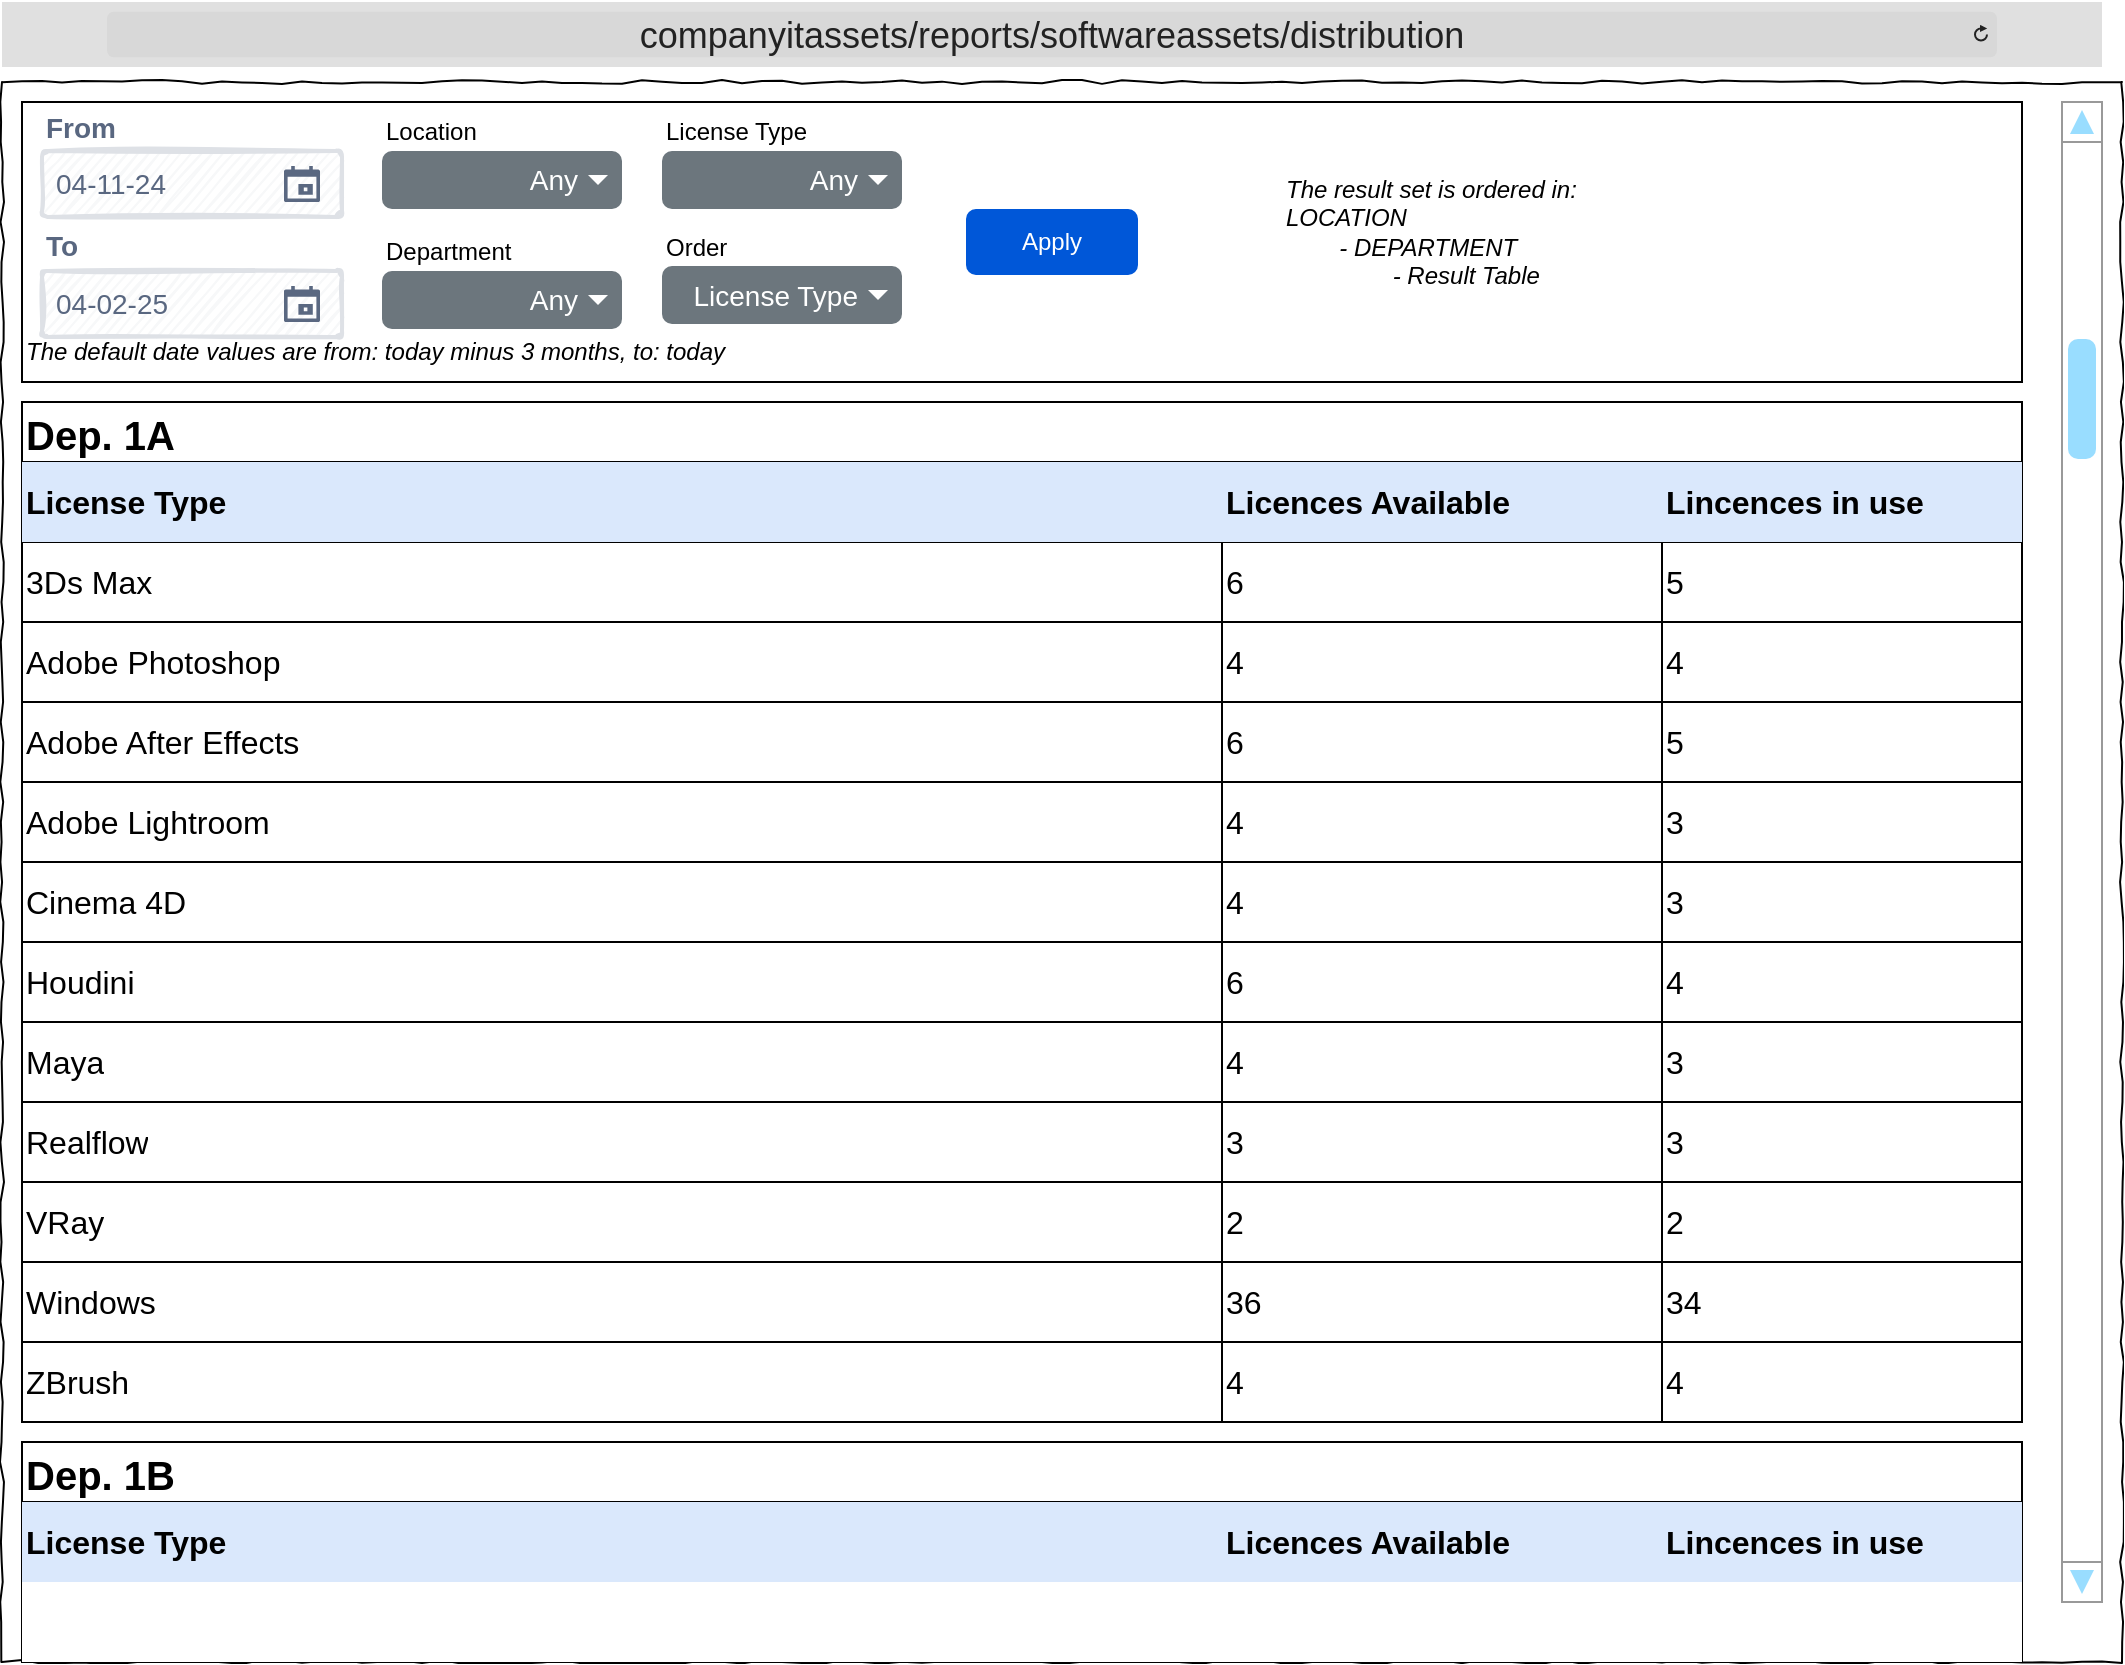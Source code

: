 <mxfile version="26.0.11">
  <diagram name="Page-1" id="03018318-947c-dd8e-b7a3-06fadd420f32">
    <mxGraphModel dx="3354" dy="1258" grid="1" gridSize="10" guides="1" tooltips="1" connect="1" arrows="1" fold="1" page="1" pageScale="1" pageWidth="1100" pageHeight="850" background="none" math="0" shadow="0">
      <root>
        <mxCell id="0" />
        <mxCell id="1" parent="0" />
        <mxCell id="677b7b8949515195-1" value="" style="whiteSpace=wrap;html=1;rounded=0;shadow=0;labelBackgroundColor=none;strokeColor=#000000;strokeWidth=1;fillColor=none;fontFamily=Verdana;fontSize=12;fontColor=#000000;align=center;comic=1;" parent="1" vertex="1">
          <mxGeometry x="20" y="40" width="1060" height="790" as="geometry" />
        </mxCell>
        <mxCell id="ywKk5z_2qfM9JBNrJSl7-1" value="" style="rounded=0;whiteSpace=wrap;html=1;fillColor=none;" parent="1" vertex="1">
          <mxGeometry x="30" y="50" width="1000" height="140" as="geometry" />
        </mxCell>
        <mxCell id="zX-MKMj06BqSPDNbv460-1" value="&lt;font style=&quot;font-size: 18px;&quot;&gt;companyitassets/reports/softwareassets/distribution&lt;/font&gt;" style="html=1;strokeWidth=1;shadow=0;dashed=0;shape=mxgraph.ios7ui.url;fillColor=#e0e0e0;strokeColor=#c0c0c0;buttonText=;strokeColor2=#222222;fontColor=#222222;fontSize=8;spacingTop=2;align=center;whiteSpace=wrap;" parent="1" vertex="1">
          <mxGeometry x="20" width="1050" height="32.5" as="geometry" />
        </mxCell>
        <mxCell id="ywKk5z_2qfM9JBNrJSl7-2" value="&lt;font style=&quot;font-size: 14px;&quot;&gt;From&lt;/font&gt;" style="fillColor=none;strokeColor=none;html=1;fontSize=12;fontStyle=0;align=left;fontColor=#596780;fontStyle=1;fontSize=11;sketch=1;hachureGap=4;pointerEvents=0;fontFamily=Helvetica;" parent="1" vertex="1">
          <mxGeometry x="40" y="50" width="40" height="25" as="geometry" />
        </mxCell>
        <mxCell id="ywKk5z_2qfM9JBNrJSl7-3" value="&lt;font style=&quot;font-size: 14px;&quot; face=&quot;Helvetica&quot;&gt;04-11-24&lt;/font&gt;" style="rounded=1;arcSize=9;fillColor=#F7F8F9;align=left;spacingLeft=5;strokeColor=#DEE1E6;html=1;strokeWidth=2;fontColor=#596780;fontSize=12;sketch=1;hachureGap=4;pointerEvents=0;fontFamily=Architects Daughter;fontSource=https%3A%2F%2Ffonts.googleapis.com%2Fcss%3Ffamily%3DArchitects%2BDaughter;" parent="1" vertex="1">
          <mxGeometry x="40" y="74.5" width="150" height="33" as="geometry" />
        </mxCell>
        <mxCell id="ywKk5z_2qfM9JBNrJSl7-4" value="" style="shape=mxgraph.gmdl.calendar;fillColor=#5A6881;strokeColor=none;sketch=0;hachureGap=4;pointerEvents=0;fontFamily=Architects Daughter;fontSource=https%3A%2F%2Ffonts.googleapis.com%2Fcss%3Ffamily%3DArchitects%2BDaughter;fontSize=20;" parent="ywKk5z_2qfM9JBNrJSl7-3" vertex="1">
          <mxGeometry x="1" y="0.5" width="18" height="18" relative="1" as="geometry">
            <mxPoint x="-29" y="-9" as="offset" />
          </mxGeometry>
        </mxCell>
        <mxCell id="ywKk5z_2qfM9JBNrJSl7-5" value="&lt;font style=&quot;font-size: 14px;&quot;&gt;To&lt;/font&gt;" style="fillColor=none;strokeColor=none;html=1;fontSize=12;fontStyle=0;align=left;fontColor=#596780;fontStyle=1;fontSize=11;sketch=1;hachureGap=4;pointerEvents=0;fontFamily=Helvetica;" parent="1" vertex="1">
          <mxGeometry x="40" y="109.5" width="20" height="25" as="geometry" />
        </mxCell>
        <mxCell id="ywKk5z_2qfM9JBNrJSl7-6" value="&lt;font style=&quot;font-size: 14px;&quot; face=&quot;Helvetica&quot;&gt;04-02-25&lt;/font&gt;" style="rounded=1;arcSize=9;fillColor=#F7F8F9;align=left;spacingLeft=5;strokeColor=#DEE1E6;html=1;strokeWidth=2;fontColor=#596780;fontSize=12;sketch=1;hachureGap=4;pointerEvents=0;fontFamily=Architects Daughter;fontSource=https%3A%2F%2Ffonts.googleapis.com%2Fcss%3Ffamily%3DArchitects%2BDaughter;" parent="1" vertex="1">
          <mxGeometry x="40" y="134.5" width="150" height="33" as="geometry" />
        </mxCell>
        <mxCell id="ywKk5z_2qfM9JBNrJSl7-7" value="" style="shape=mxgraph.gmdl.calendar;fillColor=#5A6881;strokeColor=none;sketch=0;hachureGap=4;pointerEvents=0;fontFamily=Architects Daughter;fontSource=https%3A%2F%2Ffonts.googleapis.com%2Fcss%3Ffamily%3DArchitects%2BDaughter;fontSize=20;" parent="ywKk5z_2qfM9JBNrJSl7-6" vertex="1">
          <mxGeometry x="1" y="0.5" width="18" height="18" relative="1" as="geometry">
            <mxPoint x="-29" y="-9" as="offset" />
          </mxGeometry>
        </mxCell>
        <mxCell id="ywKk5z_2qfM9JBNrJSl7-8" value="Apply" style="rounded=1;fillColor=#0057D8;strokeColor=none;html=1;whiteSpace=wrap;fontColor=#ffffff;align=center;verticalAlign=middle;fontStyle=0;fontSize=12;sketch=0;" parent="1" vertex="1">
          <mxGeometry x="502" y="103.5" width="86" height="33" as="geometry" />
        </mxCell>
        <mxCell id="ywKk5z_2qfM9JBNrJSl7-84" value="&lt;i&gt;&lt;font style=&quot;color: light-dark(rgb(0, 0, 0), rgb(125, 125, 125));&quot;&gt;The default date values are from: today minus 3 months, to: today&amp;nbsp;&lt;/font&gt;&lt;/i&gt;" style="text;html=1;align=left;verticalAlign=middle;whiteSpace=wrap;rounded=0;" parent="1" vertex="1">
          <mxGeometry x="30" y="160" width="360" height="30" as="geometry" />
        </mxCell>
        <mxCell id="N3RhH1qTN14WOQrYuTi2-1" value="Dep. 1A" style="shape=table;startSize=30;container=1;collapsible=0;childLayout=tableLayout;strokeColor=default;fontSize=20;fontStyle=1;align=left;" parent="1" vertex="1">
          <mxGeometry x="30" y="200" width="1000" height="510" as="geometry" />
        </mxCell>
        <mxCell id="N3RhH1qTN14WOQrYuTi2-2" value="" style="shape=tableRow;horizontal=0;startSize=0;swimlaneHead=0;swimlaneBody=0;strokeColor=inherit;top=0;left=0;bottom=0;right=0;collapsible=0;dropTarget=0;fillColor=none;points=[[0,0.5],[1,0.5]];portConstraint=eastwest;fontSize=16;" parent="N3RhH1qTN14WOQrYuTi2-1" vertex="1">
          <mxGeometry y="30" width="1000" height="40" as="geometry" />
        </mxCell>
        <mxCell id="N3RhH1qTN14WOQrYuTi2-3" value="&lt;b&gt;License Type&lt;/b&gt;" style="shape=partialRectangle;html=1;whiteSpace=wrap;connectable=0;strokeColor=#6c8ebf;overflow=hidden;fillColor=#dae8fc;top=0;left=0;bottom=0;right=0;pointerEvents=1;fontSize=16;align=left;" parent="N3RhH1qTN14WOQrYuTi2-2" vertex="1">
          <mxGeometry width="600" height="40" as="geometry">
            <mxRectangle width="600" height="40" as="alternateBounds" />
          </mxGeometry>
        </mxCell>
        <mxCell id="y86xiS6CzLBwcgfLMdS_-13" value="&lt;b&gt;Licences Available&lt;/b&gt;" style="shape=partialRectangle;html=1;whiteSpace=wrap;connectable=0;strokeColor=#6c8ebf;overflow=hidden;fillColor=#dae8fc;top=0;left=0;bottom=0;right=0;pointerEvents=1;fontSize=16;align=left;" parent="N3RhH1qTN14WOQrYuTi2-2" vertex="1">
          <mxGeometry x="600" width="220" height="40" as="geometry">
            <mxRectangle width="220" height="40" as="alternateBounds" />
          </mxGeometry>
        </mxCell>
        <mxCell id="N3RhH1qTN14WOQrYuTi2-4" value="&lt;b&gt;Lincences in use&lt;/b&gt;" style="shape=partialRectangle;html=1;whiteSpace=wrap;connectable=0;strokeColor=#6c8ebf;overflow=hidden;fillColor=#dae8fc;top=0;left=0;bottom=0;right=0;pointerEvents=1;fontSize=16;align=left;" parent="N3RhH1qTN14WOQrYuTi2-2" vertex="1">
          <mxGeometry x="820" width="180" height="40" as="geometry">
            <mxRectangle width="180" height="40" as="alternateBounds" />
          </mxGeometry>
        </mxCell>
        <mxCell id="y86xiS6CzLBwcgfLMdS_-1" style="shape=tableRow;horizontal=0;startSize=0;swimlaneHead=0;swimlaneBody=0;strokeColor=inherit;top=0;left=0;bottom=0;right=0;collapsible=0;dropTarget=0;fillColor=none;points=[[0,0.5],[1,0.5]];portConstraint=eastwest;fontSize=16;" parent="N3RhH1qTN14WOQrYuTi2-1" vertex="1">
          <mxGeometry y="70" width="1000" height="40" as="geometry" />
        </mxCell>
        <mxCell id="y86xiS6CzLBwcgfLMdS_-2" value="3Ds Max" style="shape=partialRectangle;html=1;whiteSpace=wrap;connectable=0;strokeColor=inherit;overflow=hidden;fillColor=none;top=0;left=0;bottom=0;right=0;pointerEvents=1;fontSize=16;align=left;" parent="y86xiS6CzLBwcgfLMdS_-1" vertex="1">
          <mxGeometry width="600" height="40" as="geometry">
            <mxRectangle width="600" height="40" as="alternateBounds" />
          </mxGeometry>
        </mxCell>
        <mxCell id="y86xiS6CzLBwcgfLMdS_-14" value="6" style="shape=partialRectangle;html=1;whiteSpace=wrap;connectable=0;strokeColor=inherit;overflow=hidden;fillColor=none;top=0;left=0;bottom=0;right=0;pointerEvents=1;fontSize=16;align=left;" parent="y86xiS6CzLBwcgfLMdS_-1" vertex="1">
          <mxGeometry x="600" width="220" height="40" as="geometry">
            <mxRectangle width="220" height="40" as="alternateBounds" />
          </mxGeometry>
        </mxCell>
        <mxCell id="y86xiS6CzLBwcgfLMdS_-3" value="5" style="shape=partialRectangle;html=1;whiteSpace=wrap;connectable=0;strokeColor=inherit;overflow=hidden;fillColor=none;top=0;left=0;bottom=0;right=0;pointerEvents=1;fontSize=16;align=left;" parent="y86xiS6CzLBwcgfLMdS_-1" vertex="1">
          <mxGeometry x="820" width="180" height="40" as="geometry">
            <mxRectangle width="180" height="40" as="alternateBounds" />
          </mxGeometry>
        </mxCell>
        <mxCell id="N3RhH1qTN14WOQrYuTi2-6" value="" style="shape=tableRow;horizontal=0;startSize=0;swimlaneHead=0;swimlaneBody=0;strokeColor=inherit;top=0;left=0;bottom=0;right=0;collapsible=0;dropTarget=0;fillColor=none;points=[[0,0.5],[1,0.5]];portConstraint=eastwest;fontSize=16;" parent="N3RhH1qTN14WOQrYuTi2-1" vertex="1">
          <mxGeometry y="110" width="1000" height="40" as="geometry" />
        </mxCell>
        <mxCell id="N3RhH1qTN14WOQrYuTi2-7" value="Adobe Photoshop" style="shape=partialRectangle;html=1;whiteSpace=wrap;connectable=0;strokeColor=inherit;overflow=hidden;fillColor=none;top=0;left=0;bottom=0;right=0;pointerEvents=1;fontSize=16;align=left;" parent="N3RhH1qTN14WOQrYuTi2-6" vertex="1">
          <mxGeometry width="600" height="40" as="geometry">
            <mxRectangle width="600" height="40" as="alternateBounds" />
          </mxGeometry>
        </mxCell>
        <mxCell id="y86xiS6CzLBwcgfLMdS_-15" value="4" style="shape=partialRectangle;html=1;whiteSpace=wrap;connectable=0;strokeColor=inherit;overflow=hidden;fillColor=none;top=0;left=0;bottom=0;right=0;pointerEvents=1;fontSize=16;align=left;" parent="N3RhH1qTN14WOQrYuTi2-6" vertex="1">
          <mxGeometry x="600" width="220" height="40" as="geometry">
            <mxRectangle width="220" height="40" as="alternateBounds" />
          </mxGeometry>
        </mxCell>
        <mxCell id="N3RhH1qTN14WOQrYuTi2-8" value="4" style="shape=partialRectangle;html=1;whiteSpace=wrap;connectable=0;strokeColor=inherit;overflow=hidden;fillColor=none;top=0;left=0;bottom=0;right=0;pointerEvents=1;fontSize=16;align=left;" parent="N3RhH1qTN14WOQrYuTi2-6" vertex="1">
          <mxGeometry x="820" width="180" height="40" as="geometry">
            <mxRectangle width="180" height="40" as="alternateBounds" />
          </mxGeometry>
        </mxCell>
        <mxCell id="N3RhH1qTN14WOQrYuTi2-10" value="" style="shape=tableRow;horizontal=0;startSize=0;swimlaneHead=0;swimlaneBody=0;strokeColor=inherit;top=0;left=0;bottom=0;right=0;collapsible=0;dropTarget=0;fillColor=none;points=[[0,0.5],[1,0.5]];portConstraint=eastwest;fontSize=16;" parent="N3RhH1qTN14WOQrYuTi2-1" vertex="1">
          <mxGeometry y="150" width="1000" height="40" as="geometry" />
        </mxCell>
        <mxCell id="N3RhH1qTN14WOQrYuTi2-11" value="Adobe After Effects" style="shape=partialRectangle;html=1;whiteSpace=wrap;connectable=0;strokeColor=inherit;overflow=hidden;fillColor=none;top=0;left=0;bottom=0;right=0;pointerEvents=1;fontSize=16;align=left;" parent="N3RhH1qTN14WOQrYuTi2-10" vertex="1">
          <mxGeometry width="600" height="40" as="geometry">
            <mxRectangle width="600" height="40" as="alternateBounds" />
          </mxGeometry>
        </mxCell>
        <mxCell id="y86xiS6CzLBwcgfLMdS_-16" value="6" style="shape=partialRectangle;html=1;whiteSpace=wrap;connectable=0;strokeColor=inherit;overflow=hidden;fillColor=none;top=0;left=0;bottom=0;right=0;pointerEvents=1;fontSize=16;align=left;" parent="N3RhH1qTN14WOQrYuTi2-10" vertex="1">
          <mxGeometry x="600" width="220" height="40" as="geometry">
            <mxRectangle width="220" height="40" as="alternateBounds" />
          </mxGeometry>
        </mxCell>
        <mxCell id="N3RhH1qTN14WOQrYuTi2-12" value="5" style="shape=partialRectangle;html=1;whiteSpace=wrap;connectable=0;strokeColor=inherit;overflow=hidden;fillColor=none;top=0;left=0;bottom=0;right=0;pointerEvents=1;fontSize=16;align=left;" parent="N3RhH1qTN14WOQrYuTi2-10" vertex="1">
          <mxGeometry x="820" width="180" height="40" as="geometry">
            <mxRectangle width="180" height="40" as="alternateBounds" />
          </mxGeometry>
        </mxCell>
        <mxCell id="N3RhH1qTN14WOQrYuTi2-14" style="shape=tableRow;horizontal=0;startSize=0;swimlaneHead=0;swimlaneBody=0;strokeColor=inherit;top=0;left=0;bottom=0;right=0;collapsible=0;dropTarget=0;fillColor=none;points=[[0,0.5],[1,0.5]];portConstraint=eastwest;fontSize=16;" parent="N3RhH1qTN14WOQrYuTi2-1" vertex="1">
          <mxGeometry y="190" width="1000" height="40" as="geometry" />
        </mxCell>
        <mxCell id="N3RhH1qTN14WOQrYuTi2-15" value="Adobe Lightroom" style="shape=partialRectangle;html=1;whiteSpace=wrap;connectable=0;strokeColor=inherit;overflow=hidden;fillColor=none;top=0;left=0;bottom=0;right=0;pointerEvents=1;fontSize=16;align=left;" parent="N3RhH1qTN14WOQrYuTi2-14" vertex="1">
          <mxGeometry width="600" height="40" as="geometry">
            <mxRectangle width="600" height="40" as="alternateBounds" />
          </mxGeometry>
        </mxCell>
        <mxCell id="y86xiS6CzLBwcgfLMdS_-17" value="4" style="shape=partialRectangle;html=1;whiteSpace=wrap;connectable=0;strokeColor=inherit;overflow=hidden;fillColor=none;top=0;left=0;bottom=0;right=0;pointerEvents=1;fontSize=16;align=left;" parent="N3RhH1qTN14WOQrYuTi2-14" vertex="1">
          <mxGeometry x="600" width="220" height="40" as="geometry">
            <mxRectangle width="220" height="40" as="alternateBounds" />
          </mxGeometry>
        </mxCell>
        <mxCell id="N3RhH1qTN14WOQrYuTi2-16" value="3" style="shape=partialRectangle;html=1;whiteSpace=wrap;connectable=0;strokeColor=inherit;overflow=hidden;fillColor=none;top=0;left=0;bottom=0;right=0;pointerEvents=1;fontSize=16;align=left;" parent="N3RhH1qTN14WOQrYuTi2-14" vertex="1">
          <mxGeometry x="820" width="180" height="40" as="geometry">
            <mxRectangle width="180" height="40" as="alternateBounds" />
          </mxGeometry>
        </mxCell>
        <mxCell id="N3RhH1qTN14WOQrYuTi2-17" style="shape=tableRow;horizontal=0;startSize=0;swimlaneHead=0;swimlaneBody=0;strokeColor=inherit;top=0;left=0;bottom=0;right=0;collapsible=0;dropTarget=0;fillColor=none;points=[[0,0.5],[1,0.5]];portConstraint=eastwest;fontSize=16;" parent="N3RhH1qTN14WOQrYuTi2-1" vertex="1">
          <mxGeometry y="230" width="1000" height="40" as="geometry" />
        </mxCell>
        <mxCell id="N3RhH1qTN14WOQrYuTi2-18" value="Cinema 4D" style="shape=partialRectangle;html=1;whiteSpace=wrap;connectable=0;strokeColor=inherit;overflow=hidden;fillColor=none;top=0;left=0;bottom=0;right=0;pointerEvents=1;fontSize=16;align=left;" parent="N3RhH1qTN14WOQrYuTi2-17" vertex="1">
          <mxGeometry width="600" height="40" as="geometry">
            <mxRectangle width="600" height="40" as="alternateBounds" />
          </mxGeometry>
        </mxCell>
        <mxCell id="y86xiS6CzLBwcgfLMdS_-18" value="4" style="shape=partialRectangle;html=1;whiteSpace=wrap;connectable=0;strokeColor=inherit;overflow=hidden;fillColor=none;top=0;left=0;bottom=0;right=0;pointerEvents=1;fontSize=16;align=left;" parent="N3RhH1qTN14WOQrYuTi2-17" vertex="1">
          <mxGeometry x="600" width="220" height="40" as="geometry">
            <mxRectangle width="220" height="40" as="alternateBounds" />
          </mxGeometry>
        </mxCell>
        <mxCell id="N3RhH1qTN14WOQrYuTi2-19" value="3" style="shape=partialRectangle;html=1;whiteSpace=wrap;connectable=0;strokeColor=inherit;overflow=hidden;fillColor=none;top=0;left=0;bottom=0;right=0;pointerEvents=1;fontSize=16;align=left;" parent="N3RhH1qTN14WOQrYuTi2-17" vertex="1">
          <mxGeometry x="820" width="180" height="40" as="geometry">
            <mxRectangle width="180" height="40" as="alternateBounds" />
          </mxGeometry>
        </mxCell>
        <mxCell id="y86xiS6CzLBwcgfLMdS_-7" style="shape=tableRow;horizontal=0;startSize=0;swimlaneHead=0;swimlaneBody=0;strokeColor=inherit;top=0;left=0;bottom=0;right=0;collapsible=0;dropTarget=0;fillColor=none;points=[[0,0.5],[1,0.5]];portConstraint=eastwest;fontSize=16;" parent="N3RhH1qTN14WOQrYuTi2-1" vertex="1">
          <mxGeometry y="270" width="1000" height="40" as="geometry" />
        </mxCell>
        <mxCell id="y86xiS6CzLBwcgfLMdS_-8" value="Houdini" style="shape=partialRectangle;html=1;whiteSpace=wrap;connectable=0;strokeColor=inherit;overflow=hidden;fillColor=none;top=0;left=0;bottom=0;right=0;pointerEvents=1;fontSize=16;align=left;" parent="y86xiS6CzLBwcgfLMdS_-7" vertex="1">
          <mxGeometry width="600" height="40" as="geometry">
            <mxRectangle width="600" height="40" as="alternateBounds" />
          </mxGeometry>
        </mxCell>
        <mxCell id="y86xiS6CzLBwcgfLMdS_-19" value="6" style="shape=partialRectangle;html=1;whiteSpace=wrap;connectable=0;strokeColor=inherit;overflow=hidden;fillColor=none;top=0;left=0;bottom=0;right=0;pointerEvents=1;fontSize=16;align=left;" parent="y86xiS6CzLBwcgfLMdS_-7" vertex="1">
          <mxGeometry x="600" width="220" height="40" as="geometry">
            <mxRectangle width="220" height="40" as="alternateBounds" />
          </mxGeometry>
        </mxCell>
        <mxCell id="y86xiS6CzLBwcgfLMdS_-9" value="4" style="shape=partialRectangle;html=1;whiteSpace=wrap;connectable=0;strokeColor=inherit;overflow=hidden;fillColor=none;top=0;left=0;bottom=0;right=0;pointerEvents=1;fontSize=16;align=left;" parent="y86xiS6CzLBwcgfLMdS_-7" vertex="1">
          <mxGeometry x="820" width="180" height="40" as="geometry">
            <mxRectangle width="180" height="40" as="alternateBounds" />
          </mxGeometry>
        </mxCell>
        <mxCell id="N3RhH1qTN14WOQrYuTi2-20" style="shape=tableRow;horizontal=0;startSize=0;swimlaneHead=0;swimlaneBody=0;strokeColor=inherit;top=0;left=0;bottom=0;right=0;collapsible=0;dropTarget=0;fillColor=none;points=[[0,0.5],[1,0.5]];portConstraint=eastwest;fontSize=16;" parent="N3RhH1qTN14WOQrYuTi2-1" vertex="1">
          <mxGeometry y="310" width="1000" height="40" as="geometry" />
        </mxCell>
        <mxCell id="N3RhH1qTN14WOQrYuTi2-21" value="Maya" style="shape=partialRectangle;html=1;whiteSpace=wrap;connectable=0;strokeColor=inherit;overflow=hidden;fillColor=none;top=0;left=0;bottom=0;right=0;pointerEvents=1;fontSize=16;align=left;" parent="N3RhH1qTN14WOQrYuTi2-20" vertex="1">
          <mxGeometry width="600" height="40" as="geometry">
            <mxRectangle width="600" height="40" as="alternateBounds" />
          </mxGeometry>
        </mxCell>
        <mxCell id="y86xiS6CzLBwcgfLMdS_-20" value="4" style="shape=partialRectangle;html=1;whiteSpace=wrap;connectable=0;strokeColor=inherit;overflow=hidden;fillColor=none;top=0;left=0;bottom=0;right=0;pointerEvents=1;fontSize=16;align=left;" parent="N3RhH1qTN14WOQrYuTi2-20" vertex="1">
          <mxGeometry x="600" width="220" height="40" as="geometry">
            <mxRectangle width="220" height="40" as="alternateBounds" />
          </mxGeometry>
        </mxCell>
        <mxCell id="N3RhH1qTN14WOQrYuTi2-22" value="3" style="shape=partialRectangle;html=1;whiteSpace=wrap;connectable=0;strokeColor=inherit;overflow=hidden;fillColor=none;top=0;left=0;bottom=0;right=0;pointerEvents=1;fontSize=16;align=left;" parent="N3RhH1qTN14WOQrYuTi2-20" vertex="1">
          <mxGeometry x="820" width="180" height="40" as="geometry">
            <mxRectangle width="180" height="40" as="alternateBounds" />
          </mxGeometry>
        </mxCell>
        <mxCell id="y86xiS6CzLBwcgfLMdS_-4" style="shape=tableRow;horizontal=0;startSize=0;swimlaneHead=0;swimlaneBody=0;strokeColor=inherit;top=0;left=0;bottom=0;right=0;collapsible=0;dropTarget=0;fillColor=none;points=[[0,0.5],[1,0.5]];portConstraint=eastwest;fontSize=16;" parent="N3RhH1qTN14WOQrYuTi2-1" vertex="1">
          <mxGeometry y="350" width="1000" height="40" as="geometry" />
        </mxCell>
        <mxCell id="y86xiS6CzLBwcgfLMdS_-5" value="Realflow" style="shape=partialRectangle;html=1;whiteSpace=wrap;connectable=0;strokeColor=inherit;overflow=hidden;fillColor=none;top=0;left=0;bottom=0;right=0;pointerEvents=1;fontSize=16;align=left;" parent="y86xiS6CzLBwcgfLMdS_-4" vertex="1">
          <mxGeometry width="600" height="40" as="geometry">
            <mxRectangle width="600" height="40" as="alternateBounds" />
          </mxGeometry>
        </mxCell>
        <mxCell id="y86xiS6CzLBwcgfLMdS_-21" value="3" style="shape=partialRectangle;html=1;whiteSpace=wrap;connectable=0;strokeColor=inherit;overflow=hidden;fillColor=none;top=0;left=0;bottom=0;right=0;pointerEvents=1;fontSize=16;align=left;" parent="y86xiS6CzLBwcgfLMdS_-4" vertex="1">
          <mxGeometry x="600" width="220" height="40" as="geometry">
            <mxRectangle width="220" height="40" as="alternateBounds" />
          </mxGeometry>
        </mxCell>
        <mxCell id="y86xiS6CzLBwcgfLMdS_-6" value="3" style="shape=partialRectangle;html=1;whiteSpace=wrap;connectable=0;strokeColor=inherit;overflow=hidden;fillColor=none;top=0;left=0;bottom=0;right=0;pointerEvents=1;fontSize=16;align=left;" parent="y86xiS6CzLBwcgfLMdS_-4" vertex="1">
          <mxGeometry x="820" width="180" height="40" as="geometry">
            <mxRectangle width="180" height="40" as="alternateBounds" />
          </mxGeometry>
        </mxCell>
        <mxCell id="y86xiS6CzLBwcgfLMdS_-10" style="shape=tableRow;horizontal=0;startSize=0;swimlaneHead=0;swimlaneBody=0;strokeColor=inherit;top=0;left=0;bottom=0;right=0;collapsible=0;dropTarget=0;fillColor=none;points=[[0,0.5],[1,0.5]];portConstraint=eastwest;fontSize=16;" parent="N3RhH1qTN14WOQrYuTi2-1" vertex="1">
          <mxGeometry y="390" width="1000" height="40" as="geometry" />
        </mxCell>
        <mxCell id="y86xiS6CzLBwcgfLMdS_-11" value="VRay" style="shape=partialRectangle;html=1;whiteSpace=wrap;connectable=0;strokeColor=inherit;overflow=hidden;fillColor=none;top=0;left=0;bottom=0;right=0;pointerEvents=1;fontSize=16;align=left;" parent="y86xiS6CzLBwcgfLMdS_-10" vertex="1">
          <mxGeometry width="600" height="40" as="geometry">
            <mxRectangle width="600" height="40" as="alternateBounds" />
          </mxGeometry>
        </mxCell>
        <mxCell id="y86xiS6CzLBwcgfLMdS_-22" value="2" style="shape=partialRectangle;html=1;whiteSpace=wrap;connectable=0;strokeColor=inherit;overflow=hidden;fillColor=none;top=0;left=0;bottom=0;right=0;pointerEvents=1;fontSize=16;align=left;" parent="y86xiS6CzLBwcgfLMdS_-10" vertex="1">
          <mxGeometry x="600" width="220" height="40" as="geometry">
            <mxRectangle width="220" height="40" as="alternateBounds" />
          </mxGeometry>
        </mxCell>
        <mxCell id="y86xiS6CzLBwcgfLMdS_-12" value="2" style="shape=partialRectangle;html=1;whiteSpace=wrap;connectable=0;strokeColor=inherit;overflow=hidden;fillColor=none;top=0;left=0;bottom=0;right=0;pointerEvents=1;fontSize=16;align=left;" parent="y86xiS6CzLBwcgfLMdS_-10" vertex="1">
          <mxGeometry x="820" width="180" height="40" as="geometry">
            <mxRectangle width="180" height="40" as="alternateBounds" />
          </mxGeometry>
        </mxCell>
        <mxCell id="kBm9Yu8uLIIopVZWJuxi-1" style="shape=tableRow;horizontal=0;startSize=0;swimlaneHead=0;swimlaneBody=0;strokeColor=inherit;top=0;left=0;bottom=0;right=0;collapsible=0;dropTarget=0;fillColor=none;points=[[0,0.5],[1,0.5]];portConstraint=eastwest;fontSize=16;" parent="N3RhH1qTN14WOQrYuTi2-1" vertex="1">
          <mxGeometry y="430" width="1000" height="40" as="geometry" />
        </mxCell>
        <mxCell id="kBm9Yu8uLIIopVZWJuxi-2" value="Windows" style="shape=partialRectangle;html=1;whiteSpace=wrap;connectable=0;strokeColor=inherit;overflow=hidden;fillColor=none;top=0;left=0;bottom=0;right=0;pointerEvents=1;fontSize=16;align=left;" parent="kBm9Yu8uLIIopVZWJuxi-1" vertex="1">
          <mxGeometry width="600" height="40" as="geometry">
            <mxRectangle width="600" height="40" as="alternateBounds" />
          </mxGeometry>
        </mxCell>
        <mxCell id="kBm9Yu8uLIIopVZWJuxi-3" value="36" style="shape=partialRectangle;html=1;whiteSpace=wrap;connectable=0;strokeColor=inherit;overflow=hidden;fillColor=none;top=0;left=0;bottom=0;right=0;pointerEvents=1;fontSize=16;align=left;" parent="kBm9Yu8uLIIopVZWJuxi-1" vertex="1">
          <mxGeometry x="600" width="220" height="40" as="geometry">
            <mxRectangle width="220" height="40" as="alternateBounds" />
          </mxGeometry>
        </mxCell>
        <mxCell id="kBm9Yu8uLIIopVZWJuxi-4" value="34" style="shape=partialRectangle;html=1;whiteSpace=wrap;connectable=0;strokeColor=inherit;overflow=hidden;fillColor=none;top=0;left=0;bottom=0;right=0;pointerEvents=1;fontSize=16;align=left;" parent="kBm9Yu8uLIIopVZWJuxi-1" vertex="1">
          <mxGeometry x="820" width="180" height="40" as="geometry">
            <mxRectangle width="180" height="40" as="alternateBounds" />
          </mxGeometry>
        </mxCell>
        <mxCell id="N3RhH1qTN14WOQrYuTi2-23" style="shape=tableRow;horizontal=0;startSize=0;swimlaneHead=0;swimlaneBody=0;strokeColor=inherit;top=0;left=0;bottom=0;right=0;collapsible=0;dropTarget=0;fillColor=none;points=[[0,0.5],[1,0.5]];portConstraint=eastwest;fontSize=16;" parent="N3RhH1qTN14WOQrYuTi2-1" vertex="1">
          <mxGeometry y="470" width="1000" height="40" as="geometry" />
        </mxCell>
        <mxCell id="N3RhH1qTN14WOQrYuTi2-24" value="ZBrush" style="shape=partialRectangle;html=1;whiteSpace=wrap;connectable=0;strokeColor=inherit;overflow=hidden;fillColor=none;top=0;left=0;bottom=0;right=0;pointerEvents=1;fontSize=16;align=left;" parent="N3RhH1qTN14WOQrYuTi2-23" vertex="1">
          <mxGeometry width="600" height="40" as="geometry">
            <mxRectangle width="600" height="40" as="alternateBounds" />
          </mxGeometry>
        </mxCell>
        <mxCell id="y86xiS6CzLBwcgfLMdS_-23" value="4" style="shape=partialRectangle;html=1;whiteSpace=wrap;connectable=0;strokeColor=inherit;overflow=hidden;fillColor=none;top=0;left=0;bottom=0;right=0;pointerEvents=1;fontSize=16;align=left;" parent="N3RhH1qTN14WOQrYuTi2-23" vertex="1">
          <mxGeometry x="600" width="220" height="40" as="geometry">
            <mxRectangle width="220" height="40" as="alternateBounds" />
          </mxGeometry>
        </mxCell>
        <mxCell id="N3RhH1qTN14WOQrYuTi2-25" value="4" style="shape=partialRectangle;html=1;whiteSpace=wrap;connectable=0;strokeColor=inherit;overflow=hidden;fillColor=none;top=0;left=0;bottom=0;right=0;pointerEvents=1;fontSize=16;align=left;" parent="N3RhH1qTN14WOQrYuTi2-23" vertex="1">
          <mxGeometry x="820" width="180" height="40" as="geometry">
            <mxRectangle width="180" height="40" as="alternateBounds" />
          </mxGeometry>
        </mxCell>
        <mxCell id="N3RhH1qTN14WOQrYuTi2-75" value="" style="verticalLabelPosition=bottom;shadow=0;dashed=0;align=center;html=1;verticalAlign=top;strokeWidth=1;shape=mxgraph.mockup.navigation.scrollBar;strokeColor=#999999;barPos=84.842;fillColor2=#99ddff;strokeColor2=none;direction=north;" parent="1" vertex="1">
          <mxGeometry x="1050" y="50" width="20" height="750" as="geometry" />
        </mxCell>
        <mxCell id="N3RhH1qTN14WOQrYuTi2-80" value="Location" style="text;html=1;align=left;verticalAlign=middle;whiteSpace=wrap;rounded=0;" parent="1" vertex="1">
          <mxGeometry x="210" y="50" width="70" height="30" as="geometry" />
        </mxCell>
        <mxCell id="N3RhH1qTN14WOQrYuTi2-81" value="Any" style="html=1;shadow=0;dashed=0;shape=mxgraph.bootstrap.rrect;rSize=5;strokeColor=none;strokeWidth=1;fillColor=#6C767D;fontColor=#ffffff;whiteSpace=wrap;align=right;verticalAlign=middle;fontStyle=0;fontSize=14;spacingRight=20;" parent="1" vertex="1">
          <mxGeometry x="210" y="74.5" width="120" height="29" as="geometry" />
        </mxCell>
        <mxCell id="N3RhH1qTN14WOQrYuTi2-82" value="" style="shape=triangle;direction=south;fillColor=#ffffff;strokeColor=none;perimeter=none;" parent="N3RhH1qTN14WOQrYuTi2-81" vertex="1">
          <mxGeometry x="1" y="0.5" width="10" height="5" relative="1" as="geometry">
            <mxPoint x="-17" y="-2.5" as="offset" />
          </mxGeometry>
        </mxCell>
        <mxCell id="N3RhH1qTN14WOQrYuTi2-83" value="Any" style="html=1;shadow=0;dashed=0;shape=mxgraph.bootstrap.rrect;rSize=5;strokeColor=none;strokeWidth=1;fillColor=#6C767D;fontColor=#ffffff;whiteSpace=wrap;align=right;verticalAlign=middle;fontStyle=0;fontSize=14;spacingRight=20;" parent="1" vertex="1">
          <mxGeometry x="210" y="134.5" width="120" height="29" as="geometry" />
        </mxCell>
        <mxCell id="N3RhH1qTN14WOQrYuTi2-84" value="" style="shape=triangle;direction=south;fillColor=#ffffff;strokeColor=none;perimeter=none;" parent="N3RhH1qTN14WOQrYuTi2-83" vertex="1">
          <mxGeometry x="1" y="0.5" width="10" height="5" relative="1" as="geometry">
            <mxPoint x="-17" y="-2.5" as="offset" />
          </mxGeometry>
        </mxCell>
        <mxCell id="N3RhH1qTN14WOQrYuTi2-85" value="Department" style="text;html=1;align=left;verticalAlign=middle;whiteSpace=wrap;rounded=0;" parent="1" vertex="1">
          <mxGeometry x="210" y="109.5" width="70" height="30" as="geometry" />
        </mxCell>
        <mxCell id="N3RhH1qTN14WOQrYuTi2-86" value="License Type" style="text;html=1;align=left;verticalAlign=middle;whiteSpace=wrap;rounded=0;" parent="1" vertex="1">
          <mxGeometry x="350" y="50" width="80" height="30" as="geometry" />
        </mxCell>
        <mxCell id="N3RhH1qTN14WOQrYuTi2-87" value="Any" style="html=1;shadow=0;dashed=0;shape=mxgraph.bootstrap.rrect;rSize=5;strokeColor=none;strokeWidth=1;fillColor=#6C767D;fontColor=#ffffff;whiteSpace=wrap;align=right;verticalAlign=middle;fontStyle=0;fontSize=14;spacingRight=20;" parent="1" vertex="1">
          <mxGeometry x="350" y="74.5" width="120" height="29" as="geometry" />
        </mxCell>
        <mxCell id="N3RhH1qTN14WOQrYuTi2-88" value="" style="shape=triangle;direction=south;fillColor=#ffffff;strokeColor=none;perimeter=none;" parent="N3RhH1qTN14WOQrYuTi2-87" vertex="1">
          <mxGeometry x="1" y="0.5" width="10" height="5" relative="1" as="geometry">
            <mxPoint x="-17" y="-2.5" as="offset" />
          </mxGeometry>
        </mxCell>
        <mxCell id="N3RhH1qTN14WOQrYuTi2-89" value="&lt;i&gt;&lt;font style=&quot;color: light-dark(rgb(0, 0, 0), rgb(125, 125, 125));&quot;&gt;The result set is ordered in:&lt;/font&gt;&lt;/i&gt;&lt;div&gt;&lt;i&gt;&lt;font style=&quot;color: light-dark(rgb(0, 0, 0), rgb(125, 125, 125));&quot;&gt;LOCATION&lt;/font&gt;&lt;/i&gt;&lt;/div&gt;&lt;div&gt;&lt;i&gt;&lt;font style=&quot;color: light-dark(rgb(0, 0, 0), rgb(125, 125, 125));&quot;&gt;&lt;span style=&quot;white-space: pre;&quot;&gt;&#x9;&lt;/span&gt;- DEPARTMENT&lt;br&gt;&lt;/font&gt;&lt;/i&gt;&lt;/div&gt;&lt;div&gt;&lt;i&gt;&lt;font style=&quot;color: light-dark(rgb(0, 0, 0), rgb(125, 125, 125));&quot;&gt;&lt;span style=&quot;white-space: pre;&quot;&gt;&#x9;&lt;span style=&quot;white-space: pre;&quot;&gt;&#x9;&lt;/span&gt;&lt;/span&gt;- Result Table&amp;nbsp;&lt;br&gt;&lt;/font&gt;&lt;/i&gt;&lt;/div&gt;" style="text;html=1;align=left;verticalAlign=middle;whiteSpace=wrap;rounded=0;" parent="1" vertex="1">
          <mxGeometry x="660" y="60" width="360" height="110" as="geometry" />
        </mxCell>
        <mxCell id="y86xiS6CzLBwcgfLMdS_-24" value="Dep. 1B" style="shape=table;startSize=30;container=1;collapsible=0;childLayout=tableLayout;strokeColor=default;fontSize=20;fontStyle=1;align=left;" parent="1" vertex="1">
          <mxGeometry x="30" y="720" width="1000" height="110" as="geometry" />
        </mxCell>
        <mxCell id="y86xiS6CzLBwcgfLMdS_-25" value="" style="shape=tableRow;horizontal=0;startSize=0;swimlaneHead=0;swimlaneBody=0;strokeColor=inherit;top=0;left=0;bottom=0;right=0;collapsible=0;dropTarget=0;fillColor=none;points=[[0,0.5],[1,0.5]];portConstraint=eastwest;fontSize=16;" parent="y86xiS6CzLBwcgfLMdS_-24" vertex="1">
          <mxGeometry y="30" width="1000" height="40" as="geometry" />
        </mxCell>
        <mxCell id="y86xiS6CzLBwcgfLMdS_-26" value="&lt;b&gt;License Type&lt;/b&gt;" style="shape=partialRectangle;html=1;whiteSpace=wrap;connectable=0;strokeColor=#6c8ebf;overflow=hidden;fillColor=#dae8fc;top=0;left=0;bottom=0;right=0;pointerEvents=1;fontSize=16;align=left;" parent="y86xiS6CzLBwcgfLMdS_-25" vertex="1">
          <mxGeometry width="600" height="40" as="geometry">
            <mxRectangle width="600" height="40" as="alternateBounds" />
          </mxGeometry>
        </mxCell>
        <mxCell id="y86xiS6CzLBwcgfLMdS_-27" value="&lt;b&gt;Licences Available&lt;/b&gt;" style="shape=partialRectangle;html=1;whiteSpace=wrap;connectable=0;strokeColor=#6c8ebf;overflow=hidden;fillColor=#dae8fc;top=0;left=0;bottom=0;right=0;pointerEvents=1;fontSize=16;align=left;" parent="y86xiS6CzLBwcgfLMdS_-25" vertex="1">
          <mxGeometry x="600" width="220" height="40" as="geometry">
            <mxRectangle width="220" height="40" as="alternateBounds" />
          </mxGeometry>
        </mxCell>
        <mxCell id="y86xiS6CzLBwcgfLMdS_-28" value="&lt;b&gt;Lincences in use&lt;/b&gt;" style="shape=partialRectangle;html=1;whiteSpace=wrap;connectable=0;strokeColor=#6c8ebf;overflow=hidden;fillColor=#dae8fc;top=0;left=0;bottom=0;right=0;pointerEvents=1;fontSize=16;align=left;" parent="y86xiS6CzLBwcgfLMdS_-25" vertex="1">
          <mxGeometry x="820" width="180" height="40" as="geometry">
            <mxRectangle width="180" height="40" as="alternateBounds" />
          </mxGeometry>
        </mxCell>
        <mxCell id="TiFb-nzqiGZjn_nPpe0Q-1" style="shape=tableRow;horizontal=0;startSize=0;swimlaneHead=0;swimlaneBody=0;strokeColor=inherit;top=0;left=0;bottom=0;right=0;collapsible=0;dropTarget=0;fillColor=none;points=[[0,0.5],[1,0.5]];portConstraint=eastwest;fontSize=16;" vertex="1" parent="y86xiS6CzLBwcgfLMdS_-24">
          <mxGeometry y="70" width="1000" height="40" as="geometry" />
        </mxCell>
        <mxCell id="TiFb-nzqiGZjn_nPpe0Q-2" style="shape=partialRectangle;html=1;whiteSpace=wrap;connectable=0;overflow=hidden;top=0;left=0;bottom=0;right=0;pointerEvents=1;fontSize=16;align=left;" vertex="1" parent="TiFb-nzqiGZjn_nPpe0Q-1">
          <mxGeometry width="600" height="40" as="geometry">
            <mxRectangle width="600" height="40" as="alternateBounds" />
          </mxGeometry>
        </mxCell>
        <mxCell id="TiFb-nzqiGZjn_nPpe0Q-3" style="shape=partialRectangle;html=1;whiteSpace=wrap;connectable=0;overflow=hidden;top=0;left=0;bottom=0;right=0;pointerEvents=1;fontSize=16;align=left;" vertex="1" parent="TiFb-nzqiGZjn_nPpe0Q-1">
          <mxGeometry x="600" width="220" height="40" as="geometry">
            <mxRectangle width="220" height="40" as="alternateBounds" />
          </mxGeometry>
        </mxCell>
        <mxCell id="TiFb-nzqiGZjn_nPpe0Q-4" style="shape=partialRectangle;html=1;whiteSpace=wrap;connectable=0;overflow=hidden;top=0;left=0;bottom=0;right=0;pointerEvents=1;fontSize=16;align=left;" vertex="1" parent="TiFb-nzqiGZjn_nPpe0Q-1">
          <mxGeometry x="820" width="180" height="40" as="geometry">
            <mxRectangle width="180" height="40" as="alternateBounds" />
          </mxGeometry>
        </mxCell>
        <mxCell id="y86xiS6CzLBwcgfLMdS_-69" value="License Type" style="html=1;shadow=0;dashed=0;shape=mxgraph.bootstrap.rrect;rSize=5;strokeColor=none;strokeWidth=1;fillColor=#6C767D;fontColor=#ffffff;whiteSpace=wrap;align=right;verticalAlign=middle;fontStyle=0;fontSize=14;spacingRight=20;" parent="1" vertex="1">
          <mxGeometry x="350" y="132" width="120" height="29" as="geometry" />
        </mxCell>
        <mxCell id="y86xiS6CzLBwcgfLMdS_-70" value="" style="shape=triangle;direction=south;fillColor=#ffffff;strokeColor=none;perimeter=none;" parent="y86xiS6CzLBwcgfLMdS_-69" vertex="1">
          <mxGeometry x="1" y="0.5" width="10" height="5" relative="1" as="geometry">
            <mxPoint x="-17" y="-2.5" as="offset" />
          </mxGeometry>
        </mxCell>
        <mxCell id="y86xiS6CzLBwcgfLMdS_-71" value="Order" style="text;html=1;align=left;verticalAlign=middle;whiteSpace=wrap;rounded=0;" parent="1" vertex="1">
          <mxGeometry x="350" y="107.5" width="80" height="30" as="geometry" />
        </mxCell>
      </root>
    </mxGraphModel>
  </diagram>
</mxfile>
